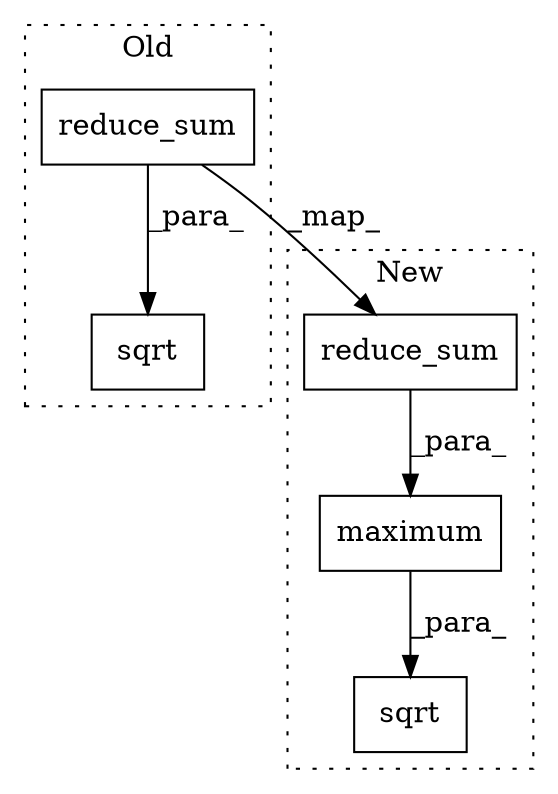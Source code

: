 digraph G {
subgraph cluster0 {
1 [label="sqrt" a="32" s="12966,13020" l="5,1" shape="box"];
5 [label="reduce_sum" a="32" s="12974,13019" l="11,1" shape="box"];
label = "Old";
style="dotted";
}
subgraph cluster1 {
2 [label="maximum" a="32" s="13067,13096" l="8,1" shape="box"];
3 [label="sqrt" a="32" s="13059,13097" l="5,1" shape="box"];
4 [label="reduce_sum" a="32" s="12997,13040" l="11,1" shape="box"];
label = "New";
style="dotted";
}
2 -> 3 [label="_para_"];
4 -> 2 [label="_para_"];
5 -> 1 [label="_para_"];
5 -> 4 [label="_map_"];
}